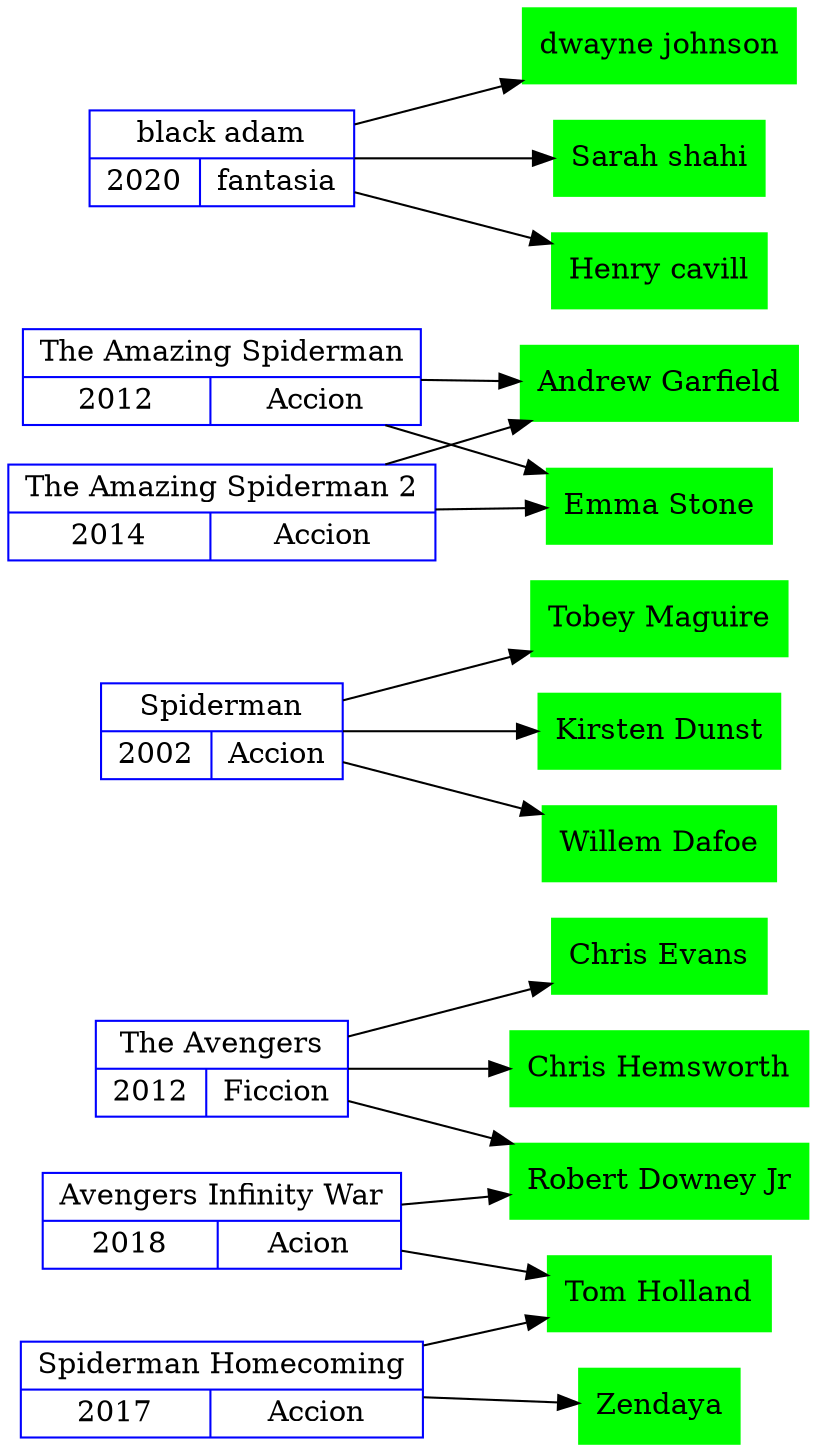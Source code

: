 digraph {
    rankdir = LR
    
    pelicula1[
        shape="record", label="The Avengers|{2012 | Ficcion}",
        color= blue
        ]
            
    pelicula2[
        shape="record", label="Spiderman|{2002 | Accion}",
        color= blue
        ]
            
    pelicula3[
        shape="record", label="The Amazing Spiderman|{2012 | Accion}",
        color= blue
        ]
            
    pelicula4[
        shape="record", label="Spiderman Homecoming|{2017 | Accion}",
        color= blue
        ]
            
    pelicula5[
        shape="record", label="Avengers Infinity War|{2018 | Acion}",
        color= blue
        ]
            
    pelicula6[
        shape="record", label="black adam|{2020 | fantasia}",
        color= blue
        ]
            
    pelicula7[
        shape="record", label="The Amazing Spiderman 2|{2014 | Accion}",
        color= blue
        ]
            
    actor1[shape="box", color=green, style=filled
        label="Robert Downey Jr"
        ]

    actor2[shape="box", color=green, style=filled
        label="Chris Evans"
        ]

    actor3[shape="box", color=green, style=filled
        label="Chris Hemsworth"
        ]

    actor4[shape="box", color=green, style=filled
        label="Tobey Maguire"
        ]

    actor5[shape="box", color=green, style=filled
        label="Kirsten Dunst"
        ]

    actor6[shape="box", color=green, style=filled
        label="Willem Dafoe"
        ]

    actor7[shape="box", color=green, style=filled
        label="Andrew Garfield"
        ]

    actor8[shape="box", color=green, style=filled
        label="Emma Stone"
        ]

    actor9[shape="box", color=green, style=filled
        label="Tom Holland"
        ]

    actor10[shape="box", color=green, style=filled
        label="Zendaya"
        ]

    actor11[shape="box", color=green, style=filled
        label="dwayne johnson"
        ]

    actor12[shape="box", color=green, style=filled
        label="Sarah shahi"
        ]

    actor13[shape="box", color=green, style=filled
        label="Henry cavill"
        ]
pelicula1->actor1
pelicula5->actor1
pelicula1->actor2
pelicula1->actor3
pelicula2->actor4
pelicula2->actor5
pelicula2->actor6
pelicula3->actor7
pelicula7->actor7
pelicula3->actor8
pelicula7->actor8
pelicula4->actor9
pelicula5->actor9
pelicula4->actor10
pelicula6->actor11
pelicula6->actor12
pelicula6->actor13
}